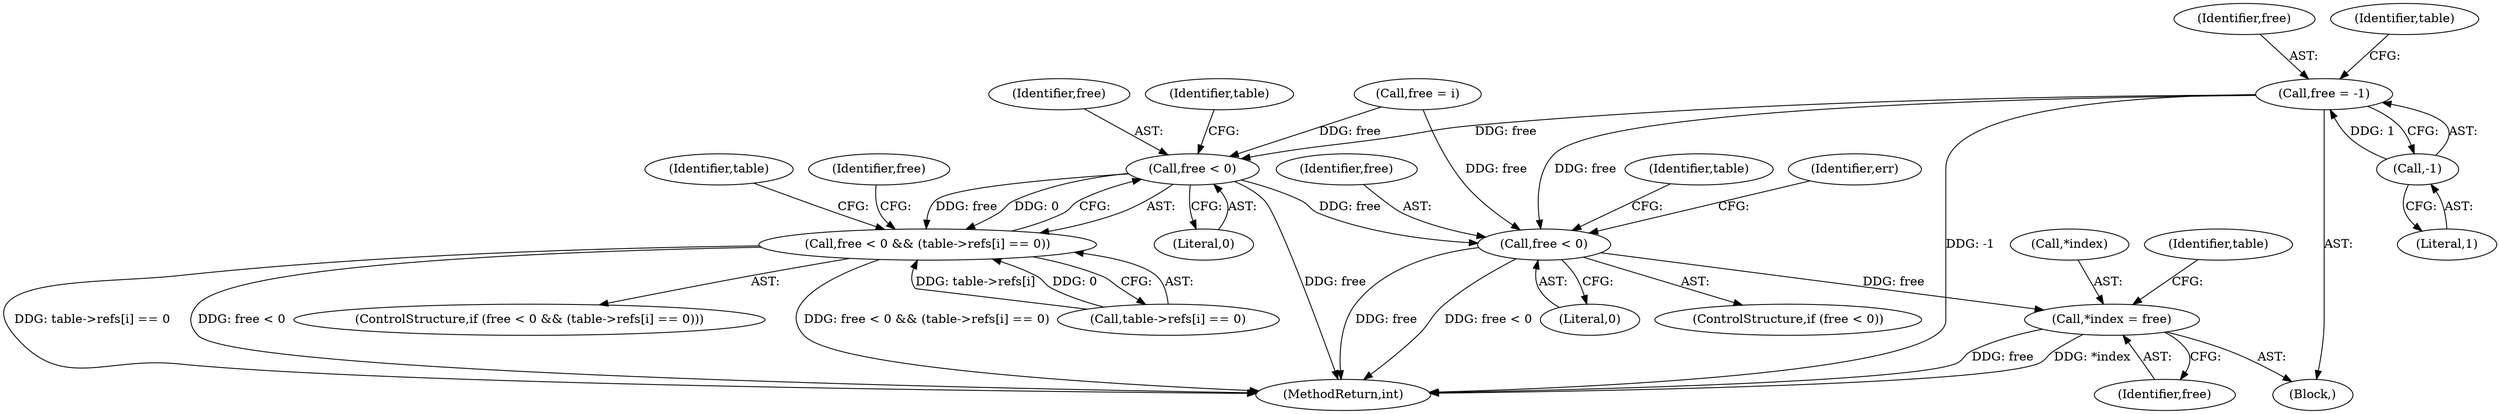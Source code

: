 digraph "0_linux_0926f91083f34d047abc74f1ca4fa6a9c161f7db_0@API" {
"1000127" [label="(Call,free = -1)"];
"1000129" [label="(Call,-1)"];
"1000148" [label="(Call,free < 0)"];
"1000147" [label="(Call,free < 0 && (table->refs[i] == 0))"];
"1000193" [label="(Call,free < 0)"];
"1000264" [label="(Call,*index = free)"];
"1000205" [label="(Identifier,table)"];
"1000154" [label="(Identifier,table)"];
"1000128" [label="(Identifier,free)"];
"1000148" [label="(Call,free < 0)"];
"1000195" [label="(Literal,0)"];
"1000280" [label="(MethodReturn,int)"];
"1000193" [label="(Call,free < 0)"];
"1000149" [label="(Identifier,free)"];
"1000108" [label="(Block,)"];
"1000270" [label="(Identifier,table)"];
"1000159" [label="(Call,free = i)"];
"1000192" [label="(ControlStructure,if (free < 0))"];
"1000265" [label="(Call,*index)"];
"1000267" [label="(Identifier,free)"];
"1000151" [label="(Call,table->refs[i] == 0)"];
"1000150" [label="(Literal,0)"];
"1000160" [label="(Identifier,free)"];
"1000264" [label="(Call,*index = free)"];
"1000127" [label="(Call,free = -1)"];
"1000146" [label="(ControlStructure,if (free < 0 && (table->refs[i] == 0)))"];
"1000198" [label="(Identifier,err)"];
"1000194" [label="(Identifier,free)"];
"1000130" [label="(Literal,1)"];
"1000147" [label="(Call,free < 0 && (table->refs[i] == 0))"];
"1000129" [label="(Call,-1)"];
"1000167" [label="(Identifier,table)"];
"1000134" [label="(Identifier,table)"];
"1000127" -> "1000108"  [label="AST: "];
"1000127" -> "1000129"  [label="CFG: "];
"1000128" -> "1000127"  [label="AST: "];
"1000129" -> "1000127"  [label="AST: "];
"1000134" -> "1000127"  [label="CFG: "];
"1000127" -> "1000280"  [label="DDG: -1"];
"1000129" -> "1000127"  [label="DDG: 1"];
"1000127" -> "1000148"  [label="DDG: free"];
"1000127" -> "1000193"  [label="DDG: free"];
"1000129" -> "1000130"  [label="CFG: "];
"1000130" -> "1000129"  [label="AST: "];
"1000148" -> "1000147"  [label="AST: "];
"1000148" -> "1000150"  [label="CFG: "];
"1000149" -> "1000148"  [label="AST: "];
"1000150" -> "1000148"  [label="AST: "];
"1000154" -> "1000148"  [label="CFG: "];
"1000147" -> "1000148"  [label="CFG: "];
"1000148" -> "1000280"  [label="DDG: free"];
"1000148" -> "1000147"  [label="DDG: free"];
"1000148" -> "1000147"  [label="DDG: 0"];
"1000159" -> "1000148"  [label="DDG: free"];
"1000148" -> "1000193"  [label="DDG: free"];
"1000147" -> "1000146"  [label="AST: "];
"1000147" -> "1000151"  [label="CFG: "];
"1000151" -> "1000147"  [label="AST: "];
"1000160" -> "1000147"  [label="CFG: "];
"1000167" -> "1000147"  [label="CFG: "];
"1000147" -> "1000280"  [label="DDG: table->refs[i] == 0"];
"1000147" -> "1000280"  [label="DDG: free < 0"];
"1000147" -> "1000280"  [label="DDG: free < 0 && (table->refs[i] == 0)"];
"1000151" -> "1000147"  [label="DDG: table->refs[i]"];
"1000151" -> "1000147"  [label="DDG: 0"];
"1000193" -> "1000192"  [label="AST: "];
"1000193" -> "1000195"  [label="CFG: "];
"1000194" -> "1000193"  [label="AST: "];
"1000195" -> "1000193"  [label="AST: "];
"1000198" -> "1000193"  [label="CFG: "];
"1000205" -> "1000193"  [label="CFG: "];
"1000193" -> "1000280"  [label="DDG: free"];
"1000193" -> "1000280"  [label="DDG: free < 0"];
"1000159" -> "1000193"  [label="DDG: free"];
"1000193" -> "1000264"  [label="DDG: free"];
"1000264" -> "1000108"  [label="AST: "];
"1000264" -> "1000267"  [label="CFG: "];
"1000265" -> "1000264"  [label="AST: "];
"1000267" -> "1000264"  [label="AST: "];
"1000270" -> "1000264"  [label="CFG: "];
"1000264" -> "1000280"  [label="DDG: *index"];
"1000264" -> "1000280"  [label="DDG: free"];
}
